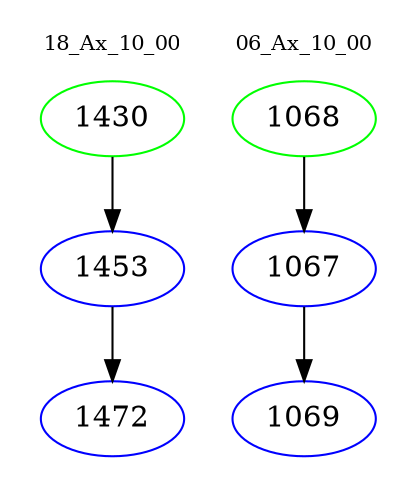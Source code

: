 digraph{
subgraph cluster_0 {
color = white
label = "18_Ax_10_00";
fontsize=10;
T0_1430 [label="1430", color="green"]
T0_1430 -> T0_1453 [color="black"]
T0_1453 [label="1453", color="blue"]
T0_1453 -> T0_1472 [color="black"]
T0_1472 [label="1472", color="blue"]
}
subgraph cluster_1 {
color = white
label = "06_Ax_10_00";
fontsize=10;
T1_1068 [label="1068", color="green"]
T1_1068 -> T1_1067 [color="black"]
T1_1067 [label="1067", color="blue"]
T1_1067 -> T1_1069 [color="black"]
T1_1069 [label="1069", color="blue"]
}
}
